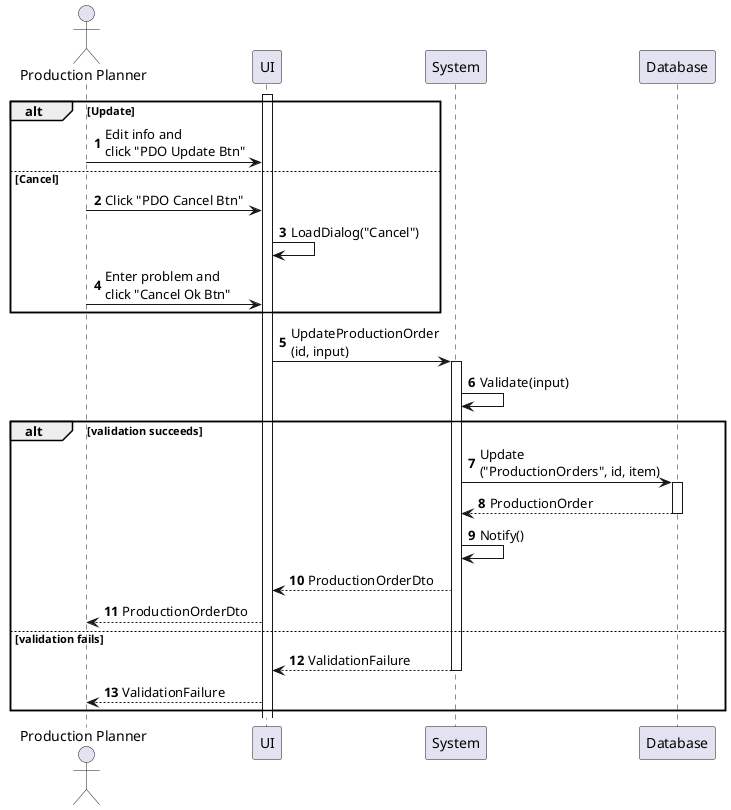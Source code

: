 @startuml production-order-update
autonumber

actor "Production Planner" as a
participant UI as f
participant System as b
participant Database as d

activate f

alt Update
    a -> f : Edit info and\nclick "PDO Update Btn"
else Cancel
    a -> f : Click "PDO Cancel Btn"
    f -> f : LoadDialog("Cancel")
    a -> f : Enter problem and\nclick "Cancel Ok Btn"
end

f -> b : UpdateProductionOrder\n(id, input)
activate b
b -> b : Validate(input)

alt validation succeeds
    b -> d : Update\n("ProductionOrders", id, item)
    activate d
    return ProductionOrder
    b -> b : Notify()
    b --> f : ProductionOrderDto
    f --> a : ProductionOrderDto
else validation fails
    return ValidationFailure
    f --> a : ValidationFailure
end
@enduml